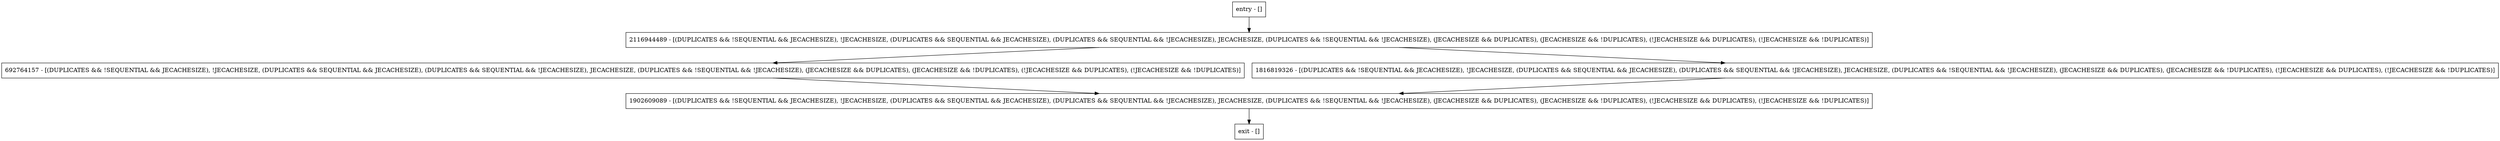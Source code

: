 digraph writeToLog {
node [shape=record];
entry [label="entry - []"];
exit [label="exit - []"];
2116944489 [label="2116944489 - [(DUPLICATES && !SEQUENTIAL && JECACHESIZE), !JECACHESIZE, (DUPLICATES && SEQUENTIAL && JECACHESIZE), (DUPLICATES && SEQUENTIAL && !JECACHESIZE), JECACHESIZE, (DUPLICATES && !SEQUENTIAL && !JECACHESIZE), (JECACHESIZE && DUPLICATES), (JECACHESIZE && !DUPLICATES), (!JECACHESIZE && DUPLICATES), (!JECACHESIZE && !DUPLICATES)]"];
692764157 [label="692764157 - [(DUPLICATES && !SEQUENTIAL && JECACHESIZE), !JECACHESIZE, (DUPLICATES && SEQUENTIAL && JECACHESIZE), (DUPLICATES && SEQUENTIAL && !JECACHESIZE), JECACHESIZE, (DUPLICATES && !SEQUENTIAL && !JECACHESIZE), (JECACHESIZE && DUPLICATES), (JECACHESIZE && !DUPLICATES), (!JECACHESIZE && DUPLICATES), (!JECACHESIZE && !DUPLICATES)]"];
1902609089 [label="1902609089 - [(DUPLICATES && !SEQUENTIAL && JECACHESIZE), !JECACHESIZE, (DUPLICATES && SEQUENTIAL && JECACHESIZE), (DUPLICATES && SEQUENTIAL && !JECACHESIZE), JECACHESIZE, (DUPLICATES && !SEQUENTIAL && !JECACHESIZE), (JECACHESIZE && DUPLICATES), (JECACHESIZE && !DUPLICATES), (!JECACHESIZE && DUPLICATES), (!JECACHESIZE && !DUPLICATES)]"];
1816819326 [label="1816819326 - [(DUPLICATES && !SEQUENTIAL && JECACHESIZE), !JECACHESIZE, (DUPLICATES && SEQUENTIAL && JECACHESIZE), (DUPLICATES && SEQUENTIAL && !JECACHESIZE), JECACHESIZE, (DUPLICATES && !SEQUENTIAL && !JECACHESIZE), (JECACHESIZE && DUPLICATES), (JECACHESIZE && !DUPLICATES), (!JECACHESIZE && DUPLICATES), (!JECACHESIZE && !DUPLICATES)]"];
entry;
exit;
entry -> 2116944489;
2116944489 -> 692764157;
2116944489 -> 1816819326;
692764157 -> 1902609089;
1902609089 -> exit;
1816819326 -> 1902609089;
}
